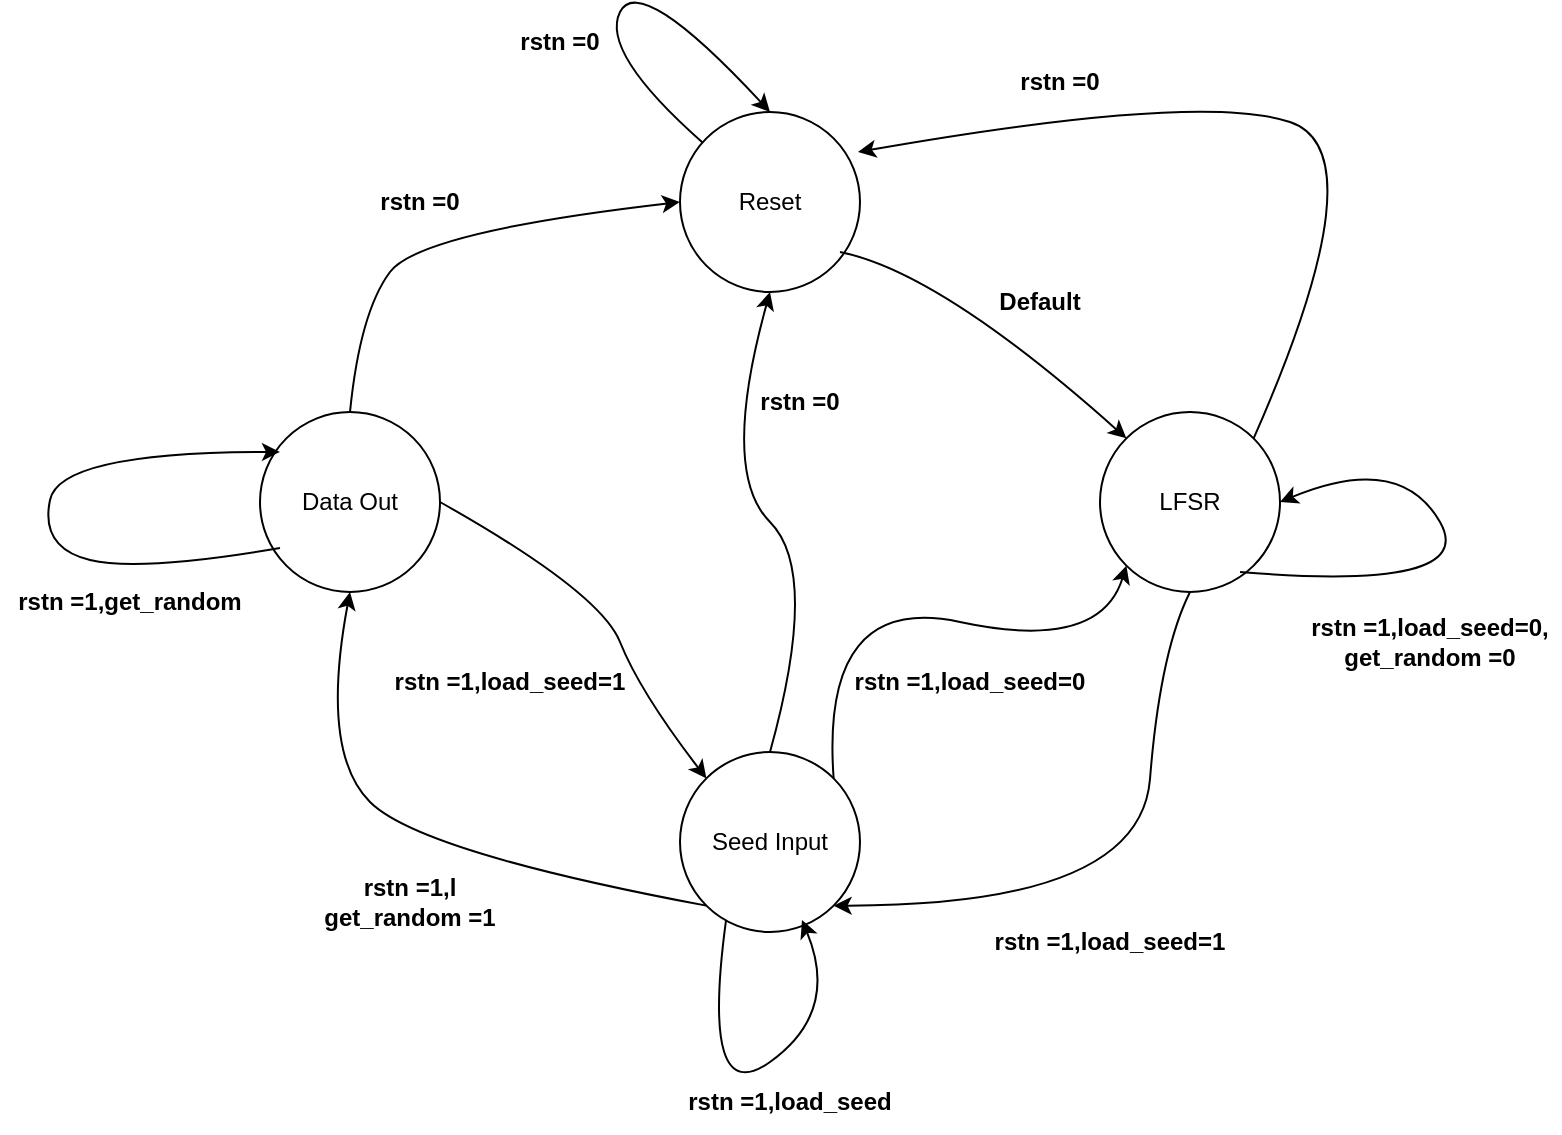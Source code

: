 <mxfile version="15.5.2" type="github">
  <diagram id="MhX_Fh0cY5UVpQnXWGEK" name="Page-1">
    <mxGraphModel dx="1038" dy="564" grid="1" gridSize="10" guides="1" tooltips="1" connect="1" arrows="1" fold="1" page="1" pageScale="1" pageWidth="850" pageHeight="1100" math="0" shadow="0">
      <root>
        <mxCell id="0" />
        <mxCell id="1" parent="0" />
        <mxCell id="Y-RGzD8ObDxHajr9Aqxz-4" value="Reset" style="ellipse;whiteSpace=wrap;html=1;aspect=fixed;" vertex="1" parent="1">
          <mxGeometry x="380" y="90" width="90" height="90" as="geometry" />
        </mxCell>
        <mxCell id="Y-RGzD8ObDxHajr9Aqxz-10" value="" style="ellipse;whiteSpace=wrap;html=1;aspect=fixed;" vertex="1" parent="1">
          <mxGeometry x="170" y="240" width="90" height="90" as="geometry" />
        </mxCell>
        <mxCell id="Y-RGzD8ObDxHajr9Aqxz-11" value="Data Out" style="text;html=1;strokeColor=none;fillColor=none;align=center;verticalAlign=middle;whiteSpace=wrap;rounded=0;" vertex="1" parent="1">
          <mxGeometry x="170" y="240" width="90" height="90" as="geometry" />
        </mxCell>
        <mxCell id="Y-RGzD8ObDxHajr9Aqxz-13" value="LFSR" style="ellipse;whiteSpace=wrap;html=1;aspect=fixed;" vertex="1" parent="1">
          <mxGeometry x="590" y="240" width="90" height="90" as="geometry" />
        </mxCell>
        <mxCell id="Y-RGzD8ObDxHajr9Aqxz-14" value="Seed Input" style="ellipse;whiteSpace=wrap;html=1;aspect=fixed;" vertex="1" parent="1">
          <mxGeometry x="380" y="410" width="90" height="90" as="geometry" />
        </mxCell>
        <mxCell id="Y-RGzD8ObDxHajr9Aqxz-17" value="" style="curved=1;endArrow=classic;html=1;rounded=0;entryX=0.989;entryY=0.222;entryDx=0;entryDy=0;entryPerimeter=0;exitX=1;exitY=0;exitDx=0;exitDy=0;" edge="1" parent="1" source="Y-RGzD8ObDxHajr9Aqxz-13" target="Y-RGzD8ObDxHajr9Aqxz-4">
          <mxGeometry width="50" height="50" relative="1" as="geometry">
            <mxPoint x="680" y="110" as="sourcePoint" />
            <mxPoint x="730" y="60" as="targetPoint" />
            <Array as="points">
              <mxPoint x="730" y="110" />
              <mxPoint x="640" y="80" />
            </Array>
          </mxGeometry>
        </mxCell>
        <mxCell id="Y-RGzD8ObDxHajr9Aqxz-19" value="" style="curved=1;endArrow=classic;html=1;rounded=0;exitX=1;exitY=0;exitDx=0;exitDy=0;entryX=0;entryY=1;entryDx=0;entryDy=0;" edge="1" parent="1" source="Y-RGzD8ObDxHajr9Aqxz-14" target="Y-RGzD8ObDxHajr9Aqxz-13">
          <mxGeometry width="50" height="50" relative="1" as="geometry">
            <mxPoint x="510" y="390" as="sourcePoint" />
            <mxPoint x="560" y="340" as="targetPoint" />
            <Array as="points">
              <mxPoint x="450" y="330" />
              <mxPoint x="590" y="360" />
            </Array>
          </mxGeometry>
        </mxCell>
        <mxCell id="Y-RGzD8ObDxHajr9Aqxz-21" value="" style="curved=1;endArrow=classic;html=1;rounded=0;exitX=0.5;exitY=1;exitDx=0;exitDy=0;entryX=1;entryY=1;entryDx=0;entryDy=0;" edge="1" parent="1" source="Y-RGzD8ObDxHajr9Aqxz-13" target="Y-RGzD8ObDxHajr9Aqxz-14">
          <mxGeometry width="50" height="50" relative="1" as="geometry">
            <mxPoint x="630" y="420" as="sourcePoint" />
            <mxPoint x="580" y="470" as="targetPoint" />
            <Array as="points">
              <mxPoint x="620" y="360" />
              <mxPoint x="610" y="487" />
            </Array>
          </mxGeometry>
        </mxCell>
        <mxCell id="Y-RGzD8ObDxHajr9Aqxz-22" value="" style="curved=1;endArrow=classic;html=1;rounded=0;entryX=0;entryY=0;entryDx=0;entryDy=0;exitX=1;exitY=0.5;exitDx=0;exitDy=0;" edge="1" parent="1" source="Y-RGzD8ObDxHajr9Aqxz-11" target="Y-RGzD8ObDxHajr9Aqxz-14">
          <mxGeometry width="50" height="50" relative="1" as="geometry">
            <mxPoint x="230" y="320" as="sourcePoint" />
            <mxPoint x="450" y="270" as="targetPoint" />
            <Array as="points">
              <mxPoint x="340" y="330" />
              <mxPoint x="360" y="380" />
            </Array>
          </mxGeometry>
        </mxCell>
        <mxCell id="Y-RGzD8ObDxHajr9Aqxz-24" value="" style="curved=1;endArrow=classic;html=1;rounded=0;entryX=0.5;entryY=1;entryDx=0;entryDy=0;exitX=0;exitY=1;exitDx=0;exitDy=0;" edge="1" parent="1" source="Y-RGzD8ObDxHajr9Aqxz-14" target="Y-RGzD8ObDxHajr9Aqxz-11">
          <mxGeometry width="50" height="50" relative="1" as="geometry">
            <mxPoint x="200" y="460" as="sourcePoint" />
            <mxPoint x="250" y="410" as="targetPoint" />
            <Array as="points">
              <mxPoint x="250" y="460" />
              <mxPoint x="200" y="410" />
            </Array>
          </mxGeometry>
        </mxCell>
        <mxCell id="Y-RGzD8ObDxHajr9Aqxz-25" value="" style="curved=1;endArrow=classic;html=1;rounded=0;exitX=0.5;exitY=0;exitDx=0;exitDy=0;entryX=0.5;entryY=1;entryDx=0;entryDy=0;" edge="1" parent="1" source="Y-RGzD8ObDxHajr9Aqxz-14" target="Y-RGzD8ObDxHajr9Aqxz-4">
          <mxGeometry width="50" height="50" relative="1" as="geometry">
            <mxPoint x="400" y="320" as="sourcePoint" />
            <mxPoint x="450" y="270" as="targetPoint" />
            <Array as="points">
              <mxPoint x="450" y="320" />
              <mxPoint x="400" y="270" />
            </Array>
          </mxGeometry>
        </mxCell>
        <mxCell id="Y-RGzD8ObDxHajr9Aqxz-27" value="" style="curved=1;endArrow=classic;html=1;rounded=0;exitX=0.5;exitY=0;exitDx=0;exitDy=0;entryX=0;entryY=0.5;entryDx=0;entryDy=0;" edge="1" parent="1" source="Y-RGzD8ObDxHajr9Aqxz-11" target="Y-RGzD8ObDxHajr9Aqxz-4">
          <mxGeometry width="50" height="50" relative="1" as="geometry">
            <mxPoint x="250" y="200" as="sourcePoint" />
            <mxPoint x="300" y="150" as="targetPoint" />
            <Array as="points">
              <mxPoint x="220" y="190" />
              <mxPoint x="250" y="150" />
            </Array>
          </mxGeometry>
        </mxCell>
        <mxCell id="Y-RGzD8ObDxHajr9Aqxz-29" value="" style="curved=1;endArrow=classic;html=1;rounded=0;entryX=0;entryY=0;entryDx=0;entryDy=0;" edge="1" parent="1" target="Y-RGzD8ObDxHajr9Aqxz-13">
          <mxGeometry width="50" height="50" relative="1" as="geometry">
            <mxPoint x="460" y="160" as="sourcePoint" />
            <mxPoint x="560" y="170" as="targetPoint" />
            <Array as="points">
              <mxPoint x="510" y="170" />
            </Array>
          </mxGeometry>
        </mxCell>
        <mxCell id="Y-RGzD8ObDxHajr9Aqxz-30" value="&lt;b&gt;rstn =0&lt;/b&gt;" style="text;html=1;strokeColor=none;fillColor=none;align=center;verticalAlign=middle;whiteSpace=wrap;rounded=0;" vertex="1" parent="1">
          <mxGeometry x="540" y="60" width="60" height="30" as="geometry" />
        </mxCell>
        <mxCell id="Y-RGzD8ObDxHajr9Aqxz-31" value="&lt;b&gt;rstn =0&lt;/b&gt;" style="text;html=1;strokeColor=none;fillColor=none;align=center;verticalAlign=middle;whiteSpace=wrap;rounded=0;" vertex="1" parent="1">
          <mxGeometry x="410" y="220" width="60" height="30" as="geometry" />
        </mxCell>
        <mxCell id="Y-RGzD8ObDxHajr9Aqxz-32" value="&lt;b&gt;rstn =0&lt;/b&gt;" style="text;html=1;strokeColor=none;fillColor=none;align=center;verticalAlign=middle;whiteSpace=wrap;rounded=0;" vertex="1" parent="1">
          <mxGeometry x="220" y="120" width="60" height="30" as="geometry" />
        </mxCell>
        <mxCell id="Y-RGzD8ObDxHajr9Aqxz-34" value="" style="curved=1;endArrow=classic;html=1;rounded=0;exitX=0.778;exitY=0.889;exitDx=0;exitDy=0;exitPerimeter=0;entryX=1;entryY=0.5;entryDx=0;entryDy=0;" edge="1" parent="1" source="Y-RGzD8ObDxHajr9Aqxz-13" target="Y-RGzD8ObDxHajr9Aqxz-13">
          <mxGeometry width="50" height="50" relative="1" as="geometry">
            <mxPoint x="730" y="330" as="sourcePoint" />
            <mxPoint x="780" y="280" as="targetPoint" />
            <Array as="points">
              <mxPoint x="780" y="330" />
              <mxPoint x="740" y="260" />
            </Array>
          </mxGeometry>
        </mxCell>
        <mxCell id="Y-RGzD8ObDxHajr9Aqxz-37" value="" style="curved=1;endArrow=classic;html=1;rounded=0;exitX=0.256;exitY=0.933;exitDx=0;exitDy=0;exitPerimeter=0;" edge="1" parent="1" source="Y-RGzD8ObDxHajr9Aqxz-14">
          <mxGeometry width="50" height="50" relative="1" as="geometry">
            <mxPoint x="400" y="580" as="sourcePoint" />
            <mxPoint x="441" y="494" as="targetPoint" />
            <Array as="points">
              <mxPoint x="390" y="590" />
              <mxPoint x="460" y="540" />
            </Array>
          </mxGeometry>
        </mxCell>
        <mxCell id="Y-RGzD8ObDxHajr9Aqxz-38" value="" style="curved=1;endArrow=classic;html=1;rounded=0;entryX=0.111;entryY=0.222;entryDx=0;entryDy=0;entryPerimeter=0;" edge="1" parent="1" target="Y-RGzD8ObDxHajr9Aqxz-11">
          <mxGeometry width="50" height="50" relative="1" as="geometry">
            <mxPoint x="180" y="308" as="sourcePoint" />
            <mxPoint x="150" y="270" as="targetPoint" />
            <Array as="points">
              <mxPoint x="110" y="320" />
              <mxPoint x="60" y="308" />
              <mxPoint x="70" y="260" />
            </Array>
          </mxGeometry>
        </mxCell>
        <mxCell id="Y-RGzD8ObDxHajr9Aqxz-39" value="&lt;b&gt;rstn =1,get_random&lt;/b&gt;" style="text;html=1;strokeColor=none;fillColor=none;align=center;verticalAlign=middle;whiteSpace=wrap;rounded=0;" vertex="1" parent="1">
          <mxGeometry x="40" y="320" width="130" height="30" as="geometry" />
        </mxCell>
        <mxCell id="Y-RGzD8ObDxHajr9Aqxz-40" value="&lt;b&gt;rstn =1,load_seed&lt;/b&gt;" style="text;html=1;strokeColor=none;fillColor=none;align=center;verticalAlign=middle;whiteSpace=wrap;rounded=0;" vertex="1" parent="1">
          <mxGeometry x="370" y="570" width="130" height="30" as="geometry" />
        </mxCell>
        <mxCell id="Y-RGzD8ObDxHajr9Aqxz-41" value="&lt;div&gt;&lt;b&gt;rstn =1,l&lt;/b&gt;&lt;/div&gt;&lt;div&gt;&lt;b&gt;get_random =1&lt;/b&gt;&lt;br&gt;&lt;/div&gt;" style="text;html=1;strokeColor=none;fillColor=none;align=center;verticalAlign=middle;whiteSpace=wrap;rounded=0;" vertex="1" parent="1">
          <mxGeometry x="180" y="470" width="130" height="30" as="geometry" />
        </mxCell>
        <mxCell id="Y-RGzD8ObDxHajr9Aqxz-42" value="&lt;div&gt;&lt;b&gt;rstn =1,load_seed=1&lt;/b&gt;&lt;/div&gt;" style="text;html=1;strokeColor=none;fillColor=none;align=center;verticalAlign=middle;whiteSpace=wrap;rounded=0;" vertex="1" parent="1">
          <mxGeometry x="230" y="360" width="130" height="30" as="geometry" />
        </mxCell>
        <mxCell id="Y-RGzD8ObDxHajr9Aqxz-44" value="&lt;div&gt;&lt;b&gt;rstn =1,load_seed=0,&lt;/b&gt;&lt;/div&gt;&lt;div&gt;&lt;b&gt;get_random =0&lt;/b&gt;&lt;br&gt;&lt;/div&gt;" style="text;html=1;strokeColor=none;fillColor=none;align=center;verticalAlign=middle;whiteSpace=wrap;rounded=0;" vertex="1" parent="1">
          <mxGeometry x="690" y="340" width="130" height="30" as="geometry" />
        </mxCell>
        <mxCell id="Y-RGzD8ObDxHajr9Aqxz-45" value="&lt;div&gt;&lt;b&gt;rstn =1,load_seed=1&lt;/b&gt;&lt;/div&gt;" style="text;html=1;strokeColor=none;fillColor=none;align=center;verticalAlign=middle;whiteSpace=wrap;rounded=0;" vertex="1" parent="1">
          <mxGeometry x="530" y="490" width="130" height="30" as="geometry" />
        </mxCell>
        <mxCell id="Y-RGzD8ObDxHajr9Aqxz-46" value="&lt;div&gt;&lt;b&gt;rstn =1,load_seed=0&lt;/b&gt;&lt;/div&gt;" style="text;html=1;strokeColor=none;fillColor=none;align=center;verticalAlign=middle;whiteSpace=wrap;rounded=0;" vertex="1" parent="1">
          <mxGeometry x="460" y="360" width="130" height="30" as="geometry" />
        </mxCell>
        <mxCell id="Y-RGzD8ObDxHajr9Aqxz-49" value="" style="curved=1;endArrow=classic;html=1;rounded=0;entryX=0.5;entryY=0;entryDx=0;entryDy=0;" edge="1" parent="1" source="Y-RGzD8ObDxHajr9Aqxz-4" target="Y-RGzD8ObDxHajr9Aqxz-4">
          <mxGeometry width="50" height="50" relative="1" as="geometry">
            <mxPoint x="340" y="110" as="sourcePoint" />
            <mxPoint x="390" y="60" as="targetPoint" />
            <Array as="points">
              <mxPoint x="340" y="60" />
              <mxPoint x="360" y="20" />
            </Array>
          </mxGeometry>
        </mxCell>
        <mxCell id="Y-RGzD8ObDxHajr9Aqxz-50" value="&lt;b&gt;rstn =0&lt;/b&gt;" style="text;html=1;strokeColor=none;fillColor=none;align=center;verticalAlign=middle;whiteSpace=wrap;rounded=0;" vertex="1" parent="1">
          <mxGeometry x="290" y="40" width="60" height="30" as="geometry" />
        </mxCell>
        <mxCell id="Y-RGzD8ObDxHajr9Aqxz-52" value="&lt;b&gt;Default&lt;/b&gt;" style="text;html=1;strokeColor=none;fillColor=none;align=center;verticalAlign=middle;whiteSpace=wrap;rounded=0;" vertex="1" parent="1">
          <mxGeometry x="530" y="170" width="60" height="30" as="geometry" />
        </mxCell>
      </root>
    </mxGraphModel>
  </diagram>
</mxfile>
